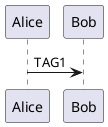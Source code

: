 '작성/수정자 : 백가희/백가희
'작성/수정일 : 2022.12.06/2022.12.06

@startuml{practice-include.puml, This is UML Caption., width=100px, option_other_tools=value}(id=TAG1)
Alice->Bob : TAG1
@enduml

@startuml{practice-include.puml, This is UML Caption., width=100px, option_other_tools=value}(id=TAG2)
Alice->Bob : TAG2
@enduml

@startuml{practice-include.puml, This is UML Caption., width=100px, option_other_tools=plantuml.diagramsRoot:D:/WORK/workspace/my/plantuml-markdown-guide/example}(id=TAG3)
Alice-[#blue]>Bob : TAG3
@enduml